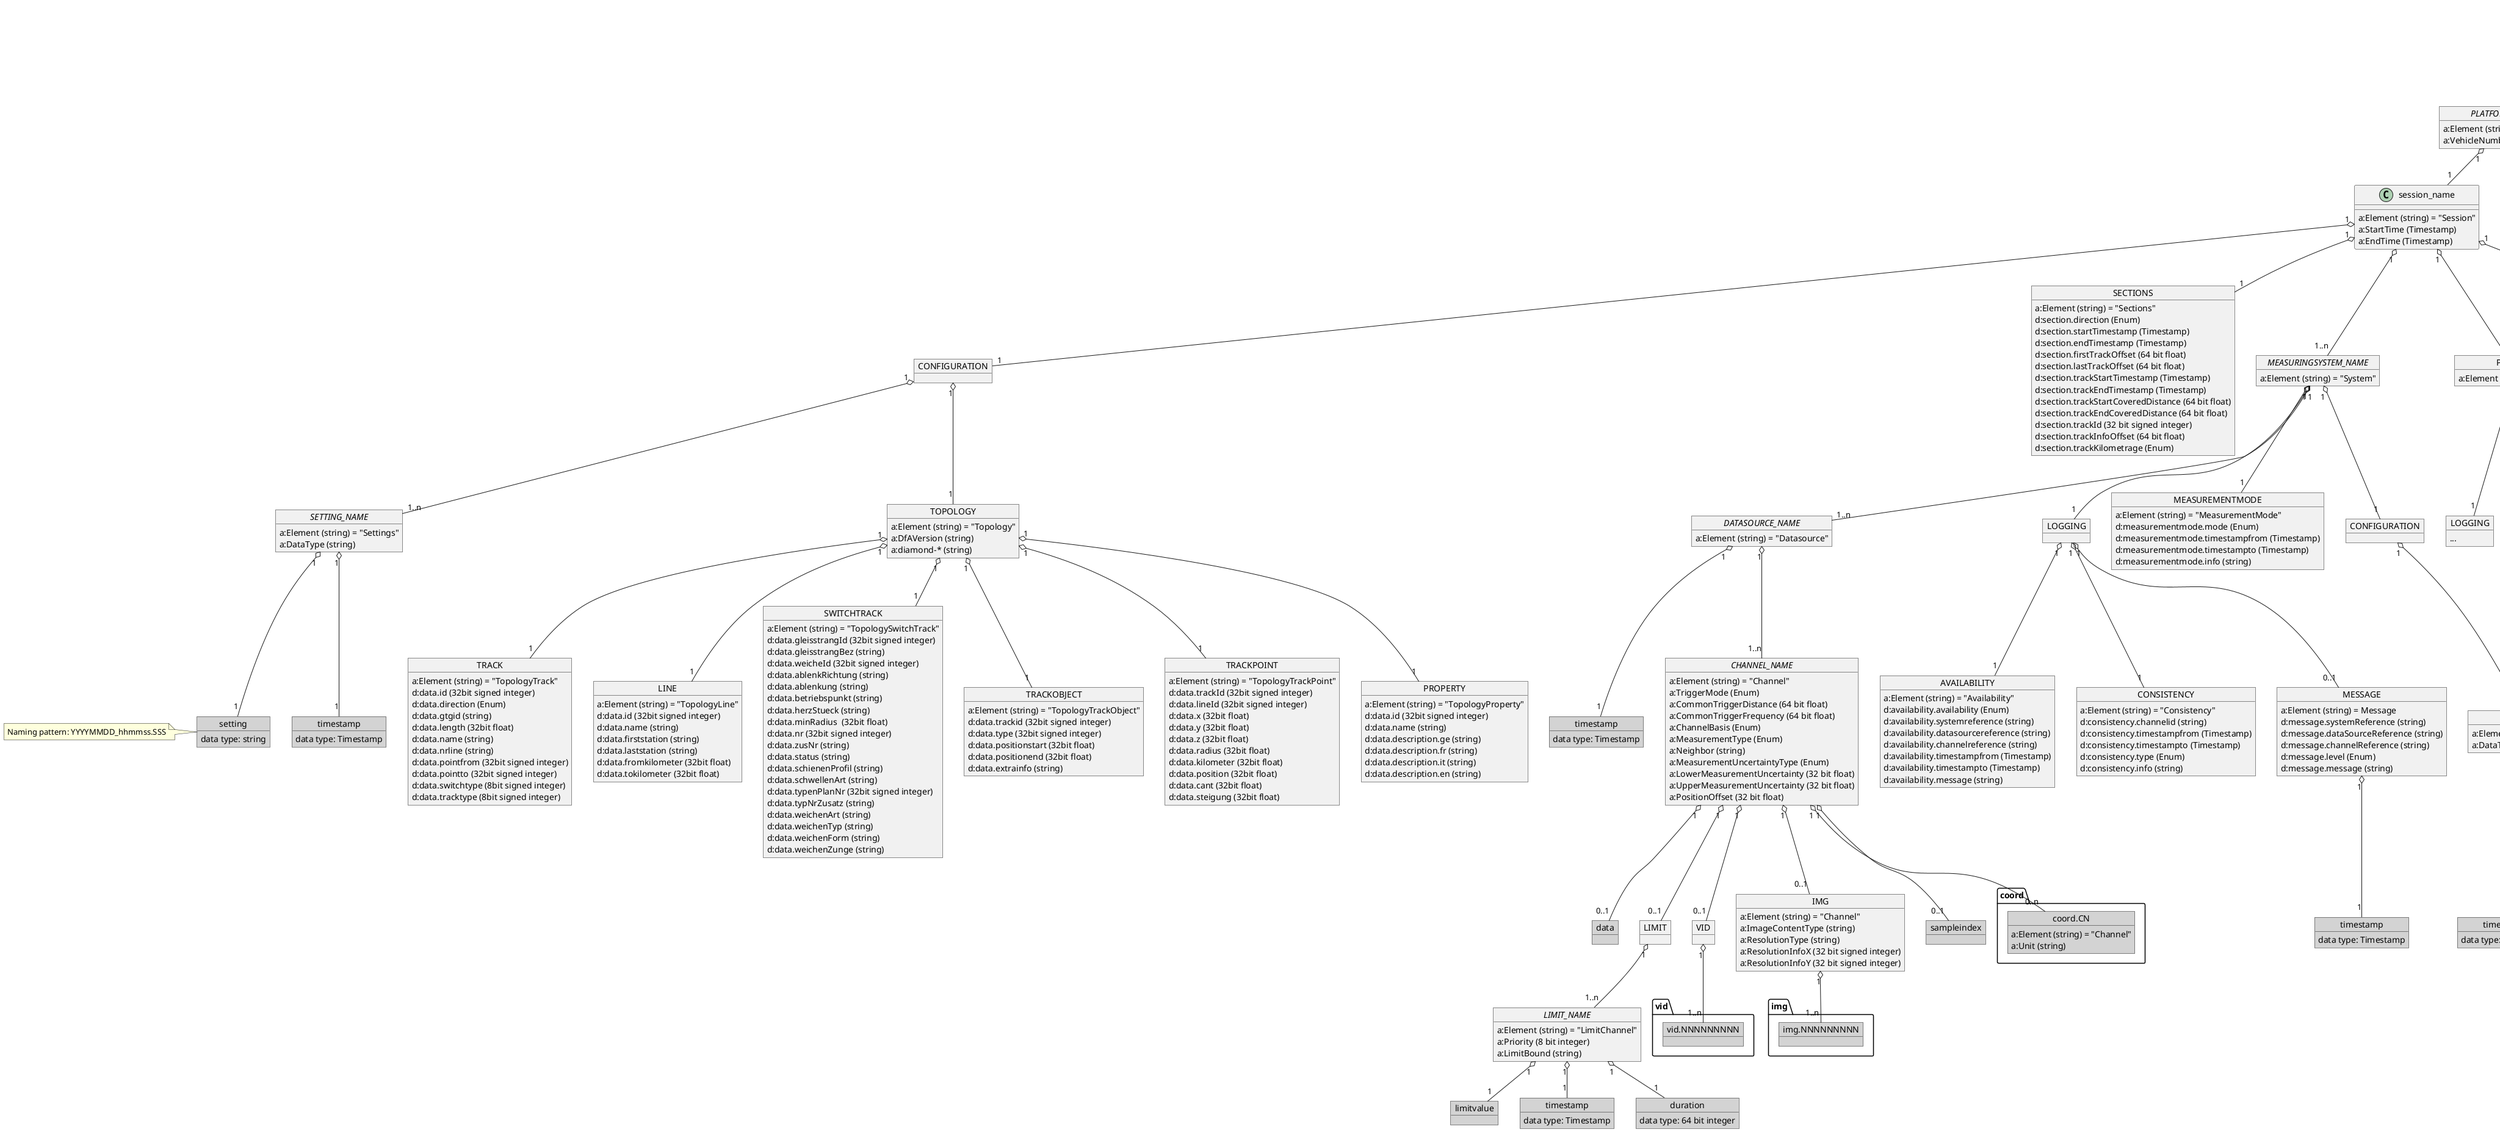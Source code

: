 ' Visit http://plantuml.com/ for more information!

' Overview if RCM-DX structure
@startuml rcm_dx_Structure

  object RCMDX {
    a:Element (string) = "Root"
    a:Major (16 bit integer)
    a:Minor (16 bit integer)
    a:Feature (16 bit integer)
  }
 
  object "//PLATFORM_NAME//" as PLATFORM {
    a:Element (string) = "Platform"
    a:VehicleNumber (string)
  }
  RCMDX "1" o-- "1" PLATFORM

  object FILE {
    a:Element (string) = "File"
    a:StructureVersion (string)
  }
  RCMDX "1" o-- "1" FILE

  object DATAPROCESSING {
  }
  FILE "1" o-- "1" DATAPROCESSING

  object PROCESSINGLOG {
    a:Element (string) = "ProcessingLog"
    d:processing.type (string)
    d:processing.timestamp (Timestamp)
    d:processing.service (string)
    d:processing.serviceuser (string)
    d:processing.host (string)
    d:processing.executable (string)
    d:processing.user (string)
    d:processing.message (string)
  }
  DATAPROCESSING "1" o-- "1" PROCESSINGLOG

  object CLEARANCE {
    a:Element (string) = "Clearance"
    d:clearance.clearance (Enum)
    d:clearance.timestamp (Timestamp)
    d:clearance.user (string)
    d:clearance.message (string)
  }
  DATAPROCESSING "1" o-- "1" CLEARANCE

  object "CONFIGURATION" as session_config
  session_name "1" o-- "1" session_config

  object "//SETTING_NAME//" as session_setting_name {
    a:Element (string) = "Settings"
    a:DataType (string)
  }
  session_config "1" o-- "1..n" session_setting_name

  object "timestamp" as session_setting_timestamp #LightGray {
    data type: Timestamp
  }
  session_setting_name "1" o-- "1" session_setting_timestamp

  object "setting" as session_setting #LightGray {
    data type: string
  }
  session_setting_name "1" o-- "1" session_setting

  object "//SESSION_NAME//" as session_name {
    a:Element (string) = "Session"
    a:StartTime (Timestamp)
    a:EndTime (Timestamp)
  } 
  note left: Naming pattern: YYYYMMDD_hhmmss.SSS

  PLATFORM "1" o-- "1" session_name

  object SECTIONS {
    a:Element (string) = "Sections"
    d:section.direction (Enum)
    d:section.startTimestamp (Timestamp)
    d:section.endTimestamp (Timestamp)
    d:section.firstTrackOffset (64 bit float)
    d:section.lastTrackOffset (64 bit float)
    d:section.trackStartTimestamp (Timestamp)
    d:section.trackEndTimestamp (Timestamp)
    d:section.trackStartCoveredDistance (64 bit float)
    d:section.trackEndCoveredDistance (64 bit float)
    d:section.trackId (32 bit signed integer)
    d:section.trackInfoOffset (64 bit float)
    d:section.trackKilometrage (Enum)
  }

  session_name "1" o-- "1" SECTIONS

  object "//MEASURINGSYSTEM_NAME//" as MEASURINGSYSTEM {
    a:Element (string) = "System"
  }

  session_name "1" o-- "1..n" MEASURINGSYSTEM

  object "//DATASOURCE_NAME//" as DATASOURCE {
    a:Element (string) = "Datasource"
  }
  MEASURINGSYSTEM "1" o-- "1..n" DATASOURCE

  object "timestamp" as ds_timestamp #LightGray {
    data type: Timestamp
  }
  DATASOURCE "1" o-- "1" ds_timestamp

  object "//CHANNEL_NAME//" as CHANNEL {
    a:Element (string) = "Channel"
    a:TriggerMode (Enum)
    a:CommonTriggerDistance (64 bit float)
    a:CommonTriggerFrequency (64 bit float)
    a:ChannelBasis (Enum)
    a:MeasurementType (Enum)
    a:Neighbor (string)
    a:MeasurementUncertaintyType (Enum)
    a:LowerMeasurementUncertainty (32 bit float)
    a:UpperMeasurementUncertainty (32 bit float)
    a:PositionOffset (32 bit float)
  }
  DATASOURCE "1" o-- "1..n" CHANNEL

  object "data" as channel_data #LightGray
  CHANNEL "1" o-- "0..1" channel_data

  object LOGGING
  MEASURINGSYSTEM "1" o-- "1" LOGGING
  
  object AVAILABILITY {
    a:Element (string) = "Availability"
    d:availability.availability (Enum)
    d:availability.systemreference (string)
    d:availability.datasourcereference (string)
    d:availability.channelreference (string)
    d:availability.timestampfrom (Timestamp)
    d:availability.timestampto (Timestamp)
    d:availability.message (string)
  }
  LOGGING "1" o-- "1" AVAILABILITY
  
  object CONSISTENCY {
    a:Element (string) = "Consistency"
    d:consistency.channelid (string)
    d:consistency.timestampfrom (Timestamp)
    d:consistency.timestampto (Timestamp)
    d:consistency.type (Enum)
    d:consistency.info (string)
  }
  LOGGING "1" o-- "1" CONSISTENCY

  object MESSAGE {
    a:Element (string) = Message
    d:message.systemReference (string)
    d:message.dataSourceReference (string)
    d:message.channelReference (string)
    d:message.level (Enum)
    d:message.message (string)
  }
  LOGGING "1" o-- "0..1" MESSAGE

  object "timestamp" as msg_timestamp #LightGray {
    data type: Timestamp
  }
  MESSAGE "1" o-- "1" msg_timestamp
  
  object MEASUREMENTMODE {
    a:Element (string) = "MeasurementMode"
    d:measurementmode.mode (Enum)
    d:measurementmode.timestampfrom (Timestamp)
    d:measurementmode.timestampto (Timestamp)
    d:measurementmode.info (string)
  }
  MEASURINGSYSTEM "1" o-- "1" MEASUREMENTMODE

  
  object POSITION {
    a:Element (string) = "System"
  }
  session_name "1" o-- "1" POSITION

  object "LOGGING" as POSITION_LOGGING {
    ...
  }
  POSITION "1" o-- "1" POSITION_LOGGING

  object "MEASUREMENTMODE" as POSITION_MEASUREMENTMODE {
    ...
  }
  POSITION "1" o-- "1" POSITION_MEASUREMENTMODE

  object "CONFIGURATION" as POSITION_CONFIGURATION {
    ...
  }
  POSITION "1" o-- "1" POSITION_CONFIGURATION

  object POSITION.SOURCE {
    a:Element (string) = "Datasource"
  }
  POSITION "1" o-- "1" POSITION.SOURCE

  object "timestamp" as pds_timestamp #LightGray {
    data type: Timestamp
  }
  POSITION.SOURCE "1" o-- "1" pds_timestamp

  object POSITION.SOURCE.DATA {
    a:Element (string) = "Channel"
    d:coveredDistance (64 bit float)
    d:coachOrientation (Enum)
    d:vehicleSpeed (64 bit float) <= Anpassen, TODO!
    d:trackOrientation (Enum)
    d:trackId (32 bit integer)
    d:lineId (32 bit integer)
    d:trackOffset (64 bit integer)
    d:lineKilometer (64 bit float)
    d:positionAccuracy (8 bit integer)
    d:positionQuality (8 bit integer)
  }
  POSITION.SOURCE "1" o-- "1" POSITION.SOURCE.DATA

  object TOPOLOGY {
    a:Element (string) = "Topology"
    a:DfAVersion (string)
    a:diamond-* (string)
  }

  session_config "1" o-- "1" TOPOLOGY 

  object TRACK {
    a:Element (string) = "TopologyTrack"
    d:data.id (32bit signed integer)
    d:data.direction (Enum)
    d:data.gtgid (string)
    d:data.length (32bit float)
    d:data.name (string)
    d:data.nrline (string)
    d:data.pointfrom (32bit signed integer)
    d:data.pointto (32bit signed integer)
    d:data.switchtype (8bit signed integer)
    d:data.tracktype (8bit signed integer)
  }
  TOPOLOGY "1" o-- "1" TRACK

  object LINE {
    a:Element (string) = "TopologyLine"
    d:data.id (32bit signed integer)
    d:data.name (string)
    d:data.firststation (string)
    d:data.laststation (string)
    d:data.fromkilometer (32bit float)
    d:data.tokilometer (32bit float)
  }
  TOPOLOGY "1" o-- "1" LINE

  object SWITCHTRACK {
    a:Element (string) = "TopologySwitchTrack"
    d:data.gleisstrangId (32bit signed integer)
    d:data.gleisstrangBez (string)
    d:data.weicheId (32bit signed integer)
    d:data.ablenkRichtung (string)
    d:data.ablenkung (string)
    d:data.betriebspunkt (string)
    d:data.herzStueck (string)
    d:data.minRadius  (32bit float)
    d:data.nr (32bit signed integer)
    d:data.zusNr (string)
    d:data.status (string)
    d:data.schienenProfil (string)
    d:data.schwellenArt (string)
    d:data.typenPlanNr (32bit signed integer)
    d:data.typNrZusatz (string)
    d:data.weichenArt (string)
    d:data.weichenTyp (string)
    d:data.weichenForm (string)
    d:data.weichenZunge (string)
  }
  TOPOLOGY "1" o-- "1" SWITCHTRACK
  
  object TRACKOBJECT {
    a:Element (string) = "TopologyTrackObject"
    d:data.trackid (32bit signed integer)
    d:data.type (32bit signed integer)
    d:data.positionstart (32bit float)
    d:data.positionend (32bit float)
    d:data.extrainfo (string)
  }
  TOPOLOGY "1" o-- "1" TRACKOBJECT

  object TRACKPOINT {
    a:Element (string) = "TopologyTrackPoint"
    d:data.trackId (32bit signed integer)
    d:data.lineId (32bit signed integer)
    d:data.x (32bit float)
    d:data.y (32bit float)
    d:data.z (32bit float)
    d:data.radius (32bit float)
    d:data.kilometer (32bit float)
    d:data.position (32bit float)
    d:data.cant (32bit float)
    d:data.steigung (32bit float)
  }
  TOPOLOGY "1" o-- "1" TRACKPOINT

  object PROPERTY {
    a:Element (string) = "TopologyProperty"
    d:data.id (32bit signed integer)
    d:data.name (string)
    d:data.description.ge (string)
    d:data.description.fr (string)
    d:data.description.it (string)
    d:data.description.en (string)
  }
  TOPOLOGY "1" o-- "1" PROPERTY

  object EVENTS {
    a:Element (string) = "Events"
    d:events.systemReference (string)
    d:events.channelReference (string)
    d:events.type (string)
  }
  session_name "1" o-- "1" EVENTS

  object "timestamp" as event_timestamp #LightGray {
    data type: Timestamp
  }

  object "duration" as event_duration #LightGray {
    data type: 64 bit integer
  }

  EVENTS "1" o-- "1" event_timestamp
  EVENTS "1" o-- "1" event_duration

  object "data" as event_data #LightGray {
    data type: string (XML)
  }
  EVENTS "1" o-- "1" event_data

  object "CONFIGURATION" as ms_config
  MEASURINGSYSTEM "1" o-- "1" ms_config

  object "//SETTING_NAME//" as setting_name {
    a:Element (string) = "Settings"
    a:DataType (string)
  }
  ms_config "1" o-- "1..n" setting_name

  object "timestamp" as setting_timestamp #LightGray {
    data type: Timestamp
  }
  setting_name "1" o-- "1" setting_timestamp

  object "setting" as setting #LightGray {
    data type: string
  }
  setting_name "1" o-- "1" setting

  object LIMIT

  object "//LIMIT_NAME//" as limit_name {
    a:Element (string) = "LimitChannel"
    a:Priority (8 bit integer)
    a:LimitBound (string)
  }
  object limitvalue #LightGray

  object VID {
  }
  object vid.NNNNNNNNN #LightGray

  object IMG {
    a:Element (string) = "Channel"
    a:ImageContentType (string)
    a:ResolutionType (string)
    a:ResolutionInfoX (32 bit signed integer)
    a:ResolutionInfoY (32 bit signed integer)
  }
  object img.NNNNNNNNN #LightGray

  object sampleindex #LightGray
  
  object coord.CN #LightGray {
    a:Element (string) = "Channel"
    a:Unit (string)
  }

  CHANNEL "1" o-- "0..1" LIMIT
  LIMIT "1" o-- "1..n" limit_name

  object "timestamp" as limit_timestamp #LightGray {
    data type: Timestamp
  }
  object "duration" as limit_duration #LightGray {
    data type: 64 bit integer
  }

  limit_name "1" o-- "1" limit_timestamp
  limit_name "1" o-- "1" limit_duration
  limit_name "1" o-- "1" limitvalue

  CHANNEL "1" o-- "0..1" sampleindex
  CHANNEL "1" o-- "0..n" coord.CN

  CHANNEL "1" o-- "0..1" VID
  CHANNEL "1" o-- "0..1" IMG

  IMG "1" o-- "1..n" img.NNNNNNNNN
  VID "1" o-- "1..n" vid.NNNNNNNNN
  
@enduml
